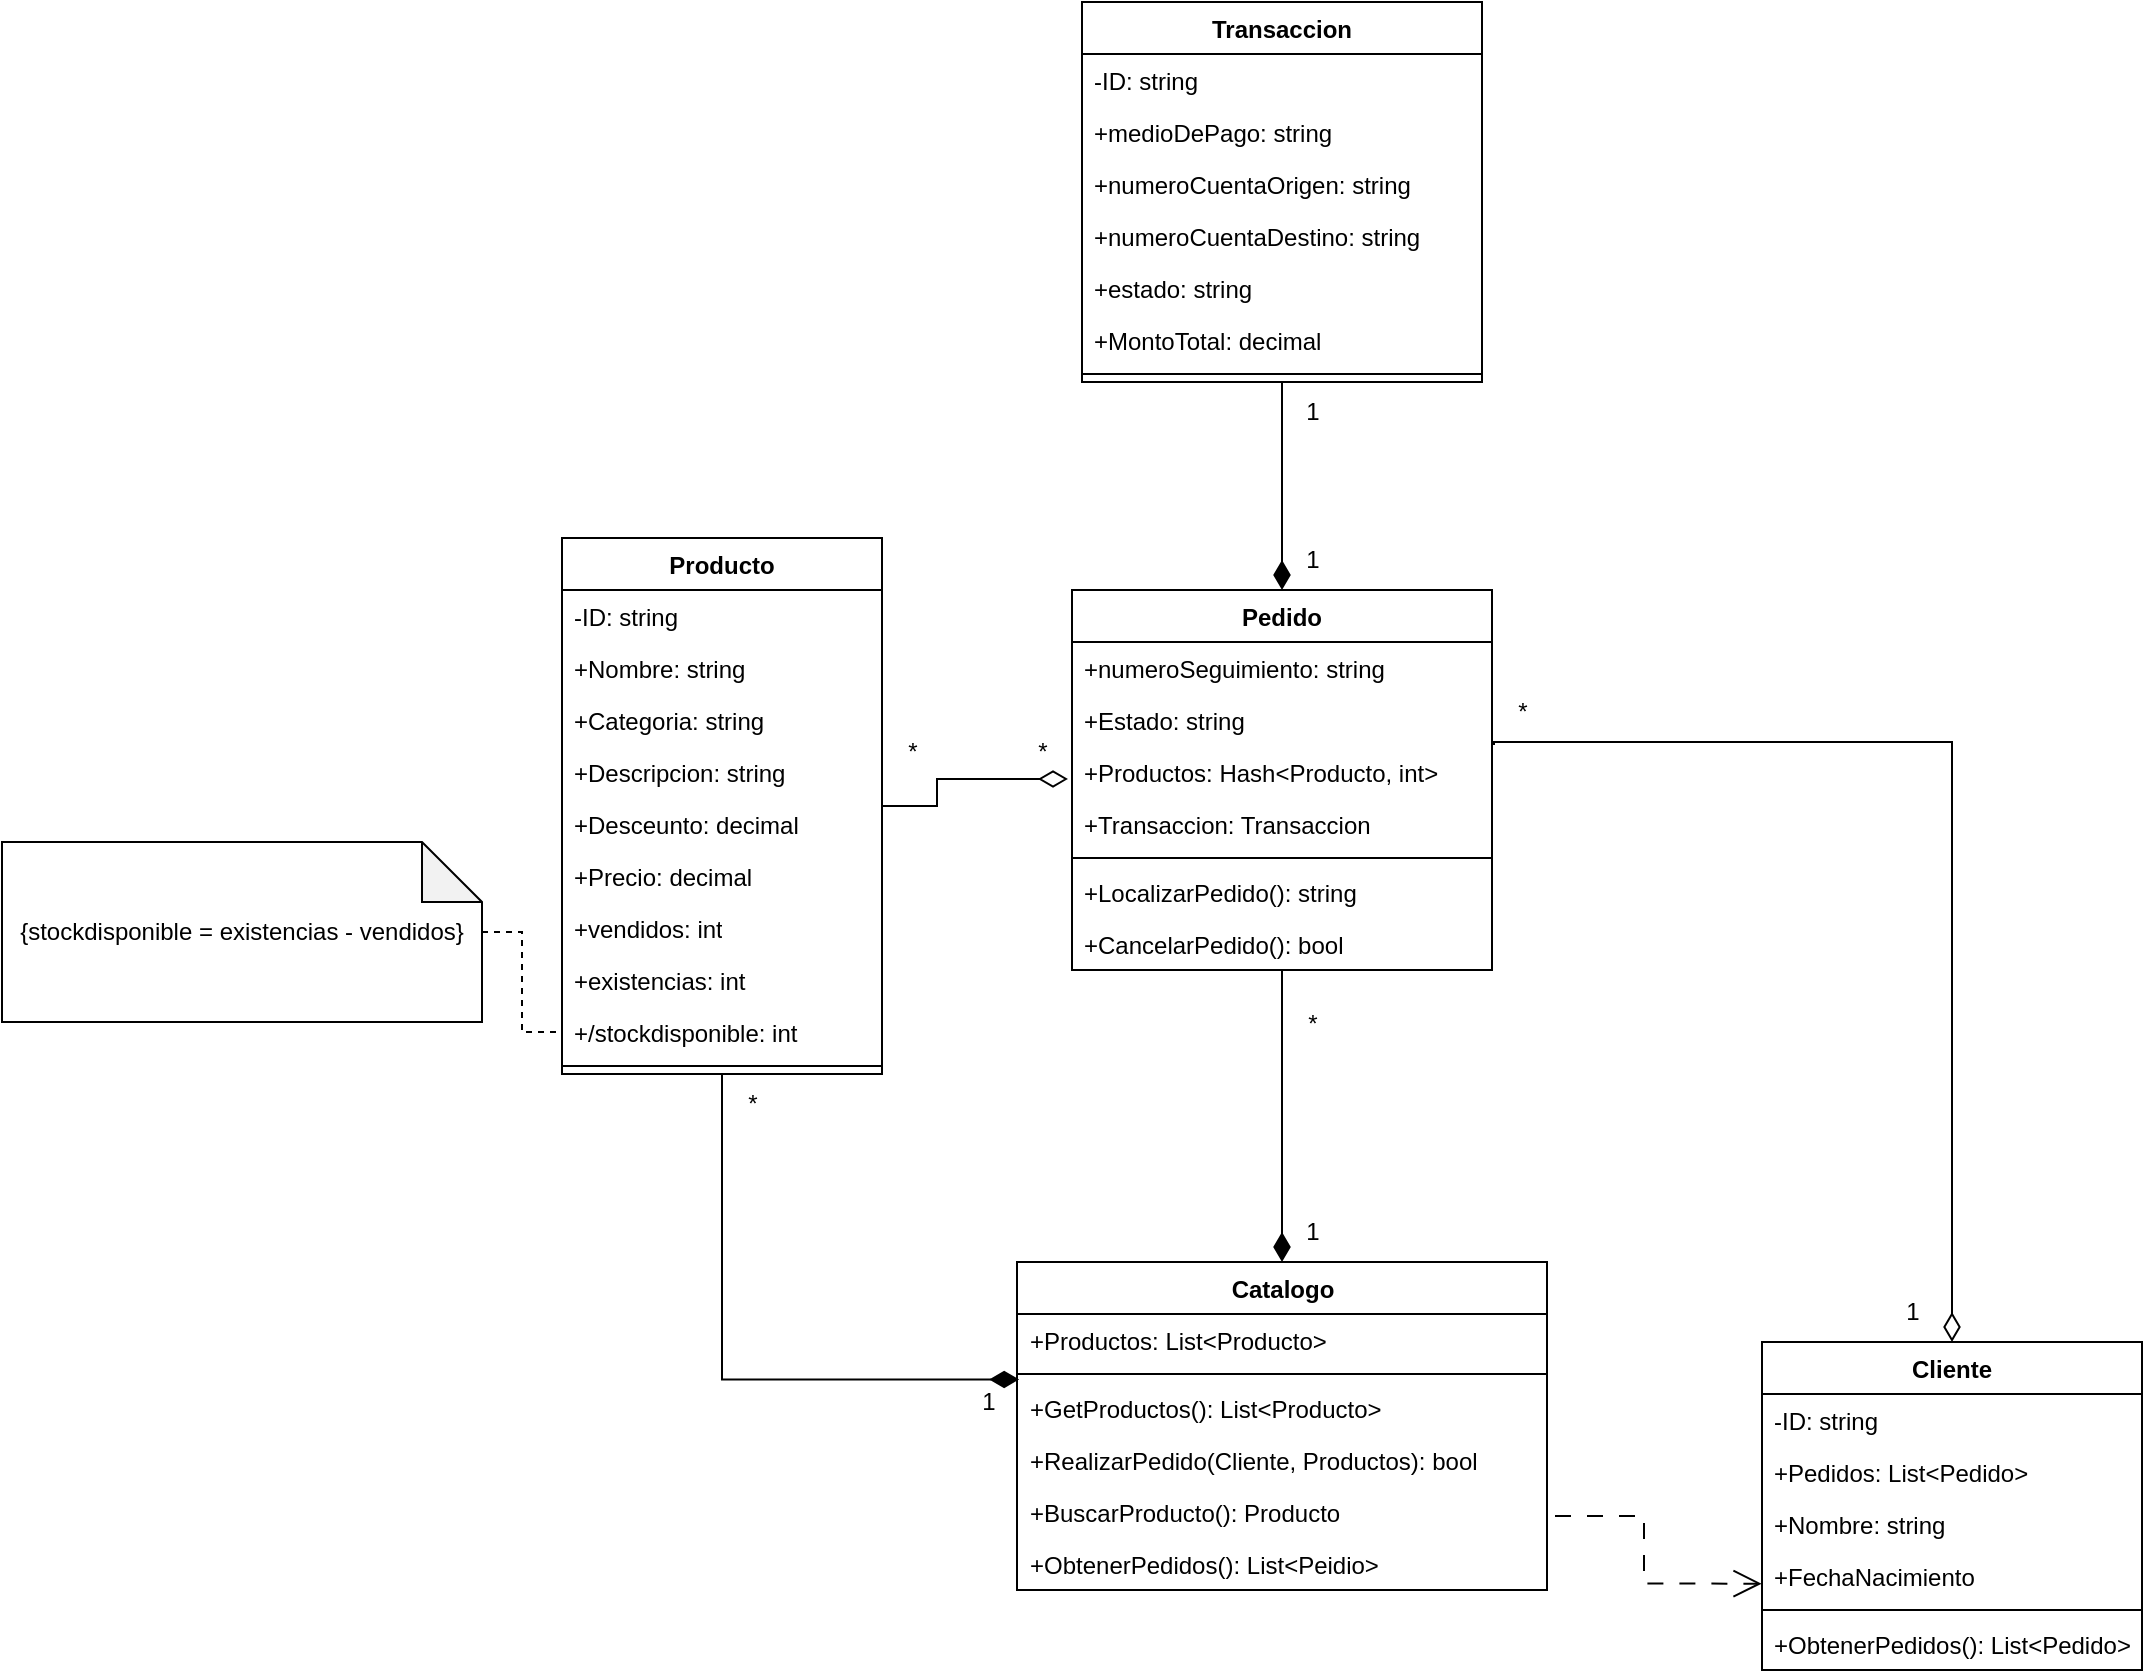 <mxfile version="21.3.5" type="device">
  <diagram id="R2lEEEUBdFMjLlhIrx00" name="Page-1">
    <mxGraphModel dx="3240" dy="2265" grid="1" gridSize="10" guides="1" tooltips="1" connect="1" arrows="1" fold="1" page="1" pageScale="1" pageWidth="850" pageHeight="1100" math="0" shadow="0" extFonts="Permanent Marker^https://fonts.googleapis.com/css?family=Permanent+Marker">
      <root>
        <mxCell id="0" />
        <mxCell id="1" parent="0" />
        <mxCell id="bKqTqYDTLXI_AB4zzsKp-73" style="edgeStyle=orthogonalEdgeStyle;rounded=0;orthogonalLoop=1;jettySize=auto;html=1;entryX=0.004;entryY=-0.049;entryDx=0;entryDy=0;entryPerimeter=0;endArrow=diamondThin;endFill=1;endSize=12;" edge="1" parent="1" source="bKqTqYDTLXI_AB4zzsKp-1" target="bKqTqYDTLXI_AB4zzsKp-66">
          <mxGeometry relative="1" as="geometry">
            <mxPoint x="470" y="600" as="targetPoint" />
          </mxGeometry>
        </mxCell>
        <mxCell id="bKqTqYDTLXI_AB4zzsKp-76" style="edgeStyle=orthogonalEdgeStyle;rounded=0;orthogonalLoop=1;jettySize=auto;html=1;entryX=0.933;entryY=0.95;entryDx=0;entryDy=0;endArrow=diamondThin;endFill=0;endSize=12;entryPerimeter=0;" edge="1" parent="1" source="bKqTqYDTLXI_AB4zzsKp-1" target="bKqTqYDTLXI_AB4zzsKp-79">
          <mxGeometry relative="1" as="geometry" />
        </mxCell>
        <mxCell id="bKqTqYDTLXI_AB4zzsKp-1" value="Producto" style="swimlane;fontStyle=1;align=center;verticalAlign=top;childLayout=stackLayout;horizontal=1;startSize=26;horizontalStack=0;resizeParent=1;resizeParentMax=0;resizeLast=0;collapsible=1;marginBottom=0;whiteSpace=wrap;html=1;" vertex="1" parent="1">
          <mxGeometry x="250" y="118" width="160" height="268" as="geometry" />
        </mxCell>
        <mxCell id="bKqTqYDTLXI_AB4zzsKp-5" value="-ID: string" style="text;strokeColor=none;fillColor=none;align=left;verticalAlign=top;spacingLeft=4;spacingRight=4;overflow=hidden;rotatable=0;points=[[0,0.5],[1,0.5]];portConstraint=eastwest;whiteSpace=wrap;html=1;" vertex="1" parent="bKqTqYDTLXI_AB4zzsKp-1">
          <mxGeometry y="26" width="160" height="26" as="geometry" />
        </mxCell>
        <mxCell id="bKqTqYDTLXI_AB4zzsKp-6" value="+Nombre: string" style="text;strokeColor=none;fillColor=none;align=left;verticalAlign=top;spacingLeft=4;spacingRight=4;overflow=hidden;rotatable=0;points=[[0,0.5],[1,0.5]];portConstraint=eastwest;whiteSpace=wrap;html=1;" vertex="1" parent="bKqTqYDTLXI_AB4zzsKp-1">
          <mxGeometry y="52" width="160" height="26" as="geometry" />
        </mxCell>
        <mxCell id="bKqTqYDTLXI_AB4zzsKp-2" value="+Categoria: string" style="text;strokeColor=none;fillColor=none;align=left;verticalAlign=top;spacingLeft=4;spacingRight=4;overflow=hidden;rotatable=0;points=[[0,0.5],[1,0.5]];portConstraint=eastwest;whiteSpace=wrap;html=1;" vertex="1" parent="bKqTqYDTLXI_AB4zzsKp-1">
          <mxGeometry y="78" width="160" height="26" as="geometry" />
        </mxCell>
        <mxCell id="bKqTqYDTLXI_AB4zzsKp-8" value="+Descripcion: string" style="text;strokeColor=none;fillColor=none;align=left;verticalAlign=top;spacingLeft=4;spacingRight=4;overflow=hidden;rotatable=0;points=[[0,0.5],[1,0.5]];portConstraint=eastwest;whiteSpace=wrap;html=1;" vertex="1" parent="bKqTqYDTLXI_AB4zzsKp-1">
          <mxGeometry y="104" width="160" height="26" as="geometry" />
        </mxCell>
        <mxCell id="bKqTqYDTLXI_AB4zzsKp-96" value="+Desceunto: decimal" style="text;strokeColor=none;fillColor=none;align=left;verticalAlign=top;spacingLeft=4;spacingRight=4;overflow=hidden;rotatable=0;points=[[0,0.5],[1,0.5]];portConstraint=eastwest;whiteSpace=wrap;html=1;" vertex="1" parent="bKqTqYDTLXI_AB4zzsKp-1">
          <mxGeometry y="130" width="160" height="26" as="geometry" />
        </mxCell>
        <mxCell id="bKqTqYDTLXI_AB4zzsKp-9" value="+Precio: decimal" style="text;strokeColor=none;fillColor=none;align=left;verticalAlign=top;spacingLeft=4;spacingRight=4;overflow=hidden;rotatable=0;points=[[0,0.5],[1,0.5]];portConstraint=eastwest;whiteSpace=wrap;html=1;" vertex="1" parent="bKqTqYDTLXI_AB4zzsKp-1">
          <mxGeometry y="156" width="160" height="26" as="geometry" />
        </mxCell>
        <mxCell id="bKqTqYDTLXI_AB4zzsKp-10" value="+vendidos: int" style="text;strokeColor=none;fillColor=none;align=left;verticalAlign=top;spacingLeft=4;spacingRight=4;overflow=hidden;rotatable=0;points=[[0,0.5],[1,0.5]];portConstraint=eastwest;whiteSpace=wrap;html=1;" vertex="1" parent="bKqTqYDTLXI_AB4zzsKp-1">
          <mxGeometry y="182" width="160" height="26" as="geometry" />
        </mxCell>
        <mxCell id="bKqTqYDTLXI_AB4zzsKp-11" value="+existencias: int" style="text;strokeColor=none;fillColor=none;align=left;verticalAlign=top;spacingLeft=4;spacingRight=4;overflow=hidden;rotatable=0;points=[[0,0.5],[1,0.5]];portConstraint=eastwest;whiteSpace=wrap;html=1;" vertex="1" parent="bKqTqYDTLXI_AB4zzsKp-1">
          <mxGeometry y="208" width="160" height="26" as="geometry" />
        </mxCell>
        <mxCell id="bKqTqYDTLXI_AB4zzsKp-7" value="+/stockdisponible: int" style="text;strokeColor=none;fillColor=none;align=left;verticalAlign=top;spacingLeft=4;spacingRight=4;overflow=hidden;rotatable=0;points=[[0,0.5],[1,0.5]];portConstraint=eastwest;whiteSpace=wrap;html=1;" vertex="1" parent="bKqTqYDTLXI_AB4zzsKp-1">
          <mxGeometry y="234" width="160" height="26" as="geometry" />
        </mxCell>
        <mxCell id="bKqTqYDTLXI_AB4zzsKp-3" value="" style="line;strokeWidth=1;fillColor=none;align=left;verticalAlign=middle;spacingTop=-1;spacingLeft=3;spacingRight=3;rotatable=0;labelPosition=right;points=[];portConstraint=eastwest;strokeColor=inherit;" vertex="1" parent="bKqTqYDTLXI_AB4zzsKp-1">
          <mxGeometry y="260" width="160" height="8" as="geometry" />
        </mxCell>
        <mxCell id="bKqTqYDTLXI_AB4zzsKp-86" style="edgeStyle=orthogonalEdgeStyle;rounded=0;orthogonalLoop=1;jettySize=auto;html=1;entryX=0;entryY=0.5;entryDx=0;entryDy=0;endArrow=none;endFill=0;dashed=1;" edge="1" parent="1" source="bKqTqYDTLXI_AB4zzsKp-12" target="bKqTqYDTLXI_AB4zzsKp-7">
          <mxGeometry relative="1" as="geometry" />
        </mxCell>
        <mxCell id="bKqTqYDTLXI_AB4zzsKp-12" value="{stockdisponible = existencias - vendidos}" style="shape=note;whiteSpace=wrap;html=1;backgroundOutline=1;darkOpacity=0.05;" vertex="1" parent="1">
          <mxGeometry x="-30" y="270" width="240" height="90" as="geometry" />
        </mxCell>
        <mxCell id="bKqTqYDTLXI_AB4zzsKp-62" style="edgeStyle=orthogonalEdgeStyle;rounded=0;orthogonalLoop=1;jettySize=auto;html=1;entryX=1;entryY=0.5;entryDx=0;entryDy=0;endArrow=none;endFill=0;endSize=15;startArrow=diamondThin;startFill=0;startSize=12;" edge="1" parent="1" source="bKqTqYDTLXI_AB4zzsKp-13">
          <mxGeometry relative="1" as="geometry">
            <mxPoint x="715" y="221.0" as="targetPoint" />
            <Array as="points">
              <mxPoint x="945" y="220" />
              <mxPoint x="716" y="220" />
              <mxPoint x="716" y="221" />
            </Array>
          </mxGeometry>
        </mxCell>
        <mxCell id="bKqTqYDTLXI_AB4zzsKp-13" value="Cliente" style="swimlane;fontStyle=1;align=center;verticalAlign=top;childLayout=stackLayout;horizontal=1;startSize=26;horizontalStack=0;resizeParent=1;resizeParentMax=0;resizeLast=0;collapsible=1;marginBottom=0;whiteSpace=wrap;html=1;" vertex="1" parent="1">
          <mxGeometry x="850" y="520" width="190" height="164" as="geometry" />
        </mxCell>
        <mxCell id="bKqTqYDTLXI_AB4zzsKp-14" value="-ID: string" style="text;strokeColor=none;fillColor=none;align=left;verticalAlign=top;spacingLeft=4;spacingRight=4;overflow=hidden;rotatable=0;points=[[0,0.5],[1,0.5]];portConstraint=eastwest;whiteSpace=wrap;html=1;" vertex="1" parent="bKqTqYDTLXI_AB4zzsKp-13">
          <mxGeometry y="26" width="190" height="26" as="geometry" />
        </mxCell>
        <mxCell id="bKqTqYDTLXI_AB4zzsKp-84" value="+Pedidos: List&amp;lt;Pedido&amp;gt;" style="text;strokeColor=none;fillColor=none;align=left;verticalAlign=top;spacingLeft=4;spacingRight=4;overflow=hidden;rotatable=0;points=[[0,0.5],[1,0.5]];portConstraint=eastwest;whiteSpace=wrap;html=1;" vertex="1" parent="bKqTqYDTLXI_AB4zzsKp-13">
          <mxGeometry y="52" width="190" height="26" as="geometry" />
        </mxCell>
        <mxCell id="bKqTqYDTLXI_AB4zzsKp-15" value="+Nombre: string" style="text;strokeColor=none;fillColor=none;align=left;verticalAlign=top;spacingLeft=4;spacingRight=4;overflow=hidden;rotatable=0;points=[[0,0.5],[1,0.5]];portConstraint=eastwest;whiteSpace=wrap;html=1;" vertex="1" parent="bKqTqYDTLXI_AB4zzsKp-13">
          <mxGeometry y="78" width="190" height="26" as="geometry" />
        </mxCell>
        <mxCell id="bKqTqYDTLXI_AB4zzsKp-18" value="+FechaNacimiento" style="text;strokeColor=none;fillColor=none;align=left;verticalAlign=top;spacingLeft=4;spacingRight=4;overflow=hidden;rotatable=0;points=[[0,0.5],[1,0.5]];portConstraint=eastwest;whiteSpace=wrap;html=1;" vertex="1" parent="bKqTqYDTLXI_AB4zzsKp-13">
          <mxGeometry y="104" width="190" height="26" as="geometry" />
        </mxCell>
        <mxCell id="bKqTqYDTLXI_AB4zzsKp-22" value="" style="line;strokeWidth=1;fillColor=none;align=left;verticalAlign=middle;spacingTop=-1;spacingLeft=3;spacingRight=3;rotatable=0;labelPosition=right;points=[];portConstraint=eastwest;strokeColor=inherit;" vertex="1" parent="bKqTqYDTLXI_AB4zzsKp-13">
          <mxGeometry y="130" width="190" height="8" as="geometry" />
        </mxCell>
        <mxCell id="bKqTqYDTLXI_AB4zzsKp-23" value="+ObtenerPedidos(): List&amp;lt;Pedido&amp;gt;" style="text;strokeColor=none;fillColor=none;align=left;verticalAlign=top;spacingLeft=4;spacingRight=4;overflow=hidden;rotatable=0;points=[[0,0.5],[1,0.5]];portConstraint=eastwest;whiteSpace=wrap;html=1;" vertex="1" parent="bKqTqYDTLXI_AB4zzsKp-13">
          <mxGeometry y="138" width="190" height="26" as="geometry" />
        </mxCell>
        <mxCell id="bKqTqYDTLXI_AB4zzsKp-61" style="edgeStyle=orthogonalEdgeStyle;rounded=0;orthogonalLoop=1;jettySize=auto;html=1;endArrow=diamondThin;endFill=1;endSize=12;" edge="1" parent="1" source="bKqTqYDTLXI_AB4zzsKp-24" target="bKqTqYDTLXI_AB4zzsKp-47">
          <mxGeometry relative="1" as="geometry" />
        </mxCell>
        <mxCell id="bKqTqYDTLXI_AB4zzsKp-24" value="Pedido" style="swimlane;fontStyle=1;align=center;verticalAlign=top;childLayout=stackLayout;horizontal=1;startSize=26;horizontalStack=0;resizeParent=1;resizeParentMax=0;resizeLast=0;collapsible=1;marginBottom=0;whiteSpace=wrap;html=1;" vertex="1" parent="1">
          <mxGeometry x="505" y="144" width="210" height="190" as="geometry" />
        </mxCell>
        <mxCell id="bKqTqYDTLXI_AB4zzsKp-25" value="+numeroSeguimiento: string" style="text;strokeColor=none;fillColor=none;align=left;verticalAlign=top;spacingLeft=4;spacingRight=4;overflow=hidden;rotatable=0;points=[[0,0.5],[1,0.5]];portConstraint=eastwest;whiteSpace=wrap;html=1;" vertex="1" parent="bKqTqYDTLXI_AB4zzsKp-24">
          <mxGeometry y="26" width="210" height="26" as="geometry" />
        </mxCell>
        <mxCell id="bKqTqYDTLXI_AB4zzsKp-68" value="+Estado: string" style="text;strokeColor=none;fillColor=none;align=left;verticalAlign=top;spacingLeft=4;spacingRight=4;overflow=hidden;rotatable=0;points=[[0,0.5],[1,0.5]];portConstraint=eastwest;whiteSpace=wrap;html=1;" vertex="1" parent="bKqTqYDTLXI_AB4zzsKp-24">
          <mxGeometry y="52" width="210" height="26" as="geometry" />
        </mxCell>
        <mxCell id="bKqTqYDTLXI_AB4zzsKp-29" value="+Productos: Hash&amp;lt;Producto, int&amp;gt;" style="text;strokeColor=none;fillColor=none;align=left;verticalAlign=top;spacingLeft=4;spacingRight=4;overflow=hidden;rotatable=0;points=[[0,0.5],[1,0.5]];portConstraint=eastwest;whiteSpace=wrap;html=1;" vertex="1" parent="bKqTqYDTLXI_AB4zzsKp-24">
          <mxGeometry y="78" width="210" height="26" as="geometry" />
        </mxCell>
        <mxCell id="bKqTqYDTLXI_AB4zzsKp-32" value="+Transaccion: Transaccion" style="text;strokeColor=none;fillColor=none;align=left;verticalAlign=top;spacingLeft=4;spacingRight=4;overflow=hidden;rotatable=0;points=[[0,0.5],[1,0.5]];portConstraint=eastwest;whiteSpace=wrap;html=1;" vertex="1" parent="bKqTqYDTLXI_AB4zzsKp-24">
          <mxGeometry y="104" width="210" height="26" as="geometry" />
        </mxCell>
        <mxCell id="bKqTqYDTLXI_AB4zzsKp-33" value="" style="line;strokeWidth=1;fillColor=none;align=left;verticalAlign=middle;spacingTop=-1;spacingLeft=3;spacingRight=3;rotatable=0;labelPosition=right;points=[];portConstraint=eastwest;strokeColor=inherit;" vertex="1" parent="bKqTqYDTLXI_AB4zzsKp-24">
          <mxGeometry y="130" width="210" height="8" as="geometry" />
        </mxCell>
        <mxCell id="bKqTqYDTLXI_AB4zzsKp-67" value="+LocalizarPedido(): string" style="text;strokeColor=none;fillColor=none;align=left;verticalAlign=top;spacingLeft=4;spacingRight=4;overflow=hidden;rotatable=0;points=[[0,0.5],[1,0.5]];portConstraint=eastwest;whiteSpace=wrap;html=1;" vertex="1" parent="bKqTqYDTLXI_AB4zzsKp-24">
          <mxGeometry y="138" width="210" height="26" as="geometry" />
        </mxCell>
        <mxCell id="bKqTqYDTLXI_AB4zzsKp-34" value="+CancelarPedido(): bool" style="text;strokeColor=none;fillColor=none;align=left;verticalAlign=top;spacingLeft=4;spacingRight=4;overflow=hidden;rotatable=0;points=[[0,0.5],[1,0.5]];portConstraint=eastwest;whiteSpace=wrap;html=1;" vertex="1" parent="bKqTqYDTLXI_AB4zzsKp-24">
          <mxGeometry y="164" width="210" height="26" as="geometry" />
        </mxCell>
        <mxCell id="bKqTqYDTLXI_AB4zzsKp-63" style="edgeStyle=orthogonalEdgeStyle;rounded=0;orthogonalLoop=1;jettySize=auto;html=1;entryX=0.5;entryY=0;entryDx=0;entryDy=0;endArrow=diamondThin;endFill=1;endSize=12;" edge="1" parent="1" source="bKqTqYDTLXI_AB4zzsKp-36" target="bKqTqYDTLXI_AB4zzsKp-24">
          <mxGeometry relative="1" as="geometry" />
        </mxCell>
        <mxCell id="bKqTqYDTLXI_AB4zzsKp-36" value="Transaccion" style="swimlane;fontStyle=1;align=center;verticalAlign=top;childLayout=stackLayout;horizontal=1;startSize=26;horizontalStack=0;resizeParent=1;resizeParentMax=0;resizeLast=0;collapsible=1;marginBottom=0;whiteSpace=wrap;html=1;" vertex="1" parent="1">
          <mxGeometry x="510" y="-150" width="200" height="190" as="geometry" />
        </mxCell>
        <mxCell id="bKqTqYDTLXI_AB4zzsKp-37" value="-ID: string" style="text;strokeColor=none;fillColor=none;align=left;verticalAlign=top;spacingLeft=4;spacingRight=4;overflow=hidden;rotatable=0;points=[[0,0.5],[1,0.5]];portConstraint=eastwest;whiteSpace=wrap;html=1;" vertex="1" parent="bKqTqYDTLXI_AB4zzsKp-36">
          <mxGeometry y="26" width="200" height="26" as="geometry" />
        </mxCell>
        <mxCell id="bKqTqYDTLXI_AB4zzsKp-40" value="+medioDePago: string" style="text;strokeColor=none;fillColor=none;align=left;verticalAlign=top;spacingLeft=4;spacingRight=4;overflow=hidden;rotatable=0;points=[[0,0.5],[1,0.5]];portConstraint=eastwest;whiteSpace=wrap;html=1;" vertex="1" parent="bKqTqYDTLXI_AB4zzsKp-36">
          <mxGeometry y="52" width="200" height="26" as="geometry" />
        </mxCell>
        <mxCell id="bKqTqYDTLXI_AB4zzsKp-71" value="+numeroCuentaOrigen: string" style="text;strokeColor=none;fillColor=none;align=left;verticalAlign=top;spacingLeft=4;spacingRight=4;overflow=hidden;rotatable=0;points=[[0,0.5],[1,0.5]];portConstraint=eastwest;whiteSpace=wrap;html=1;" vertex="1" parent="bKqTqYDTLXI_AB4zzsKp-36">
          <mxGeometry y="78" width="200" height="26" as="geometry" />
        </mxCell>
        <mxCell id="bKqTqYDTLXI_AB4zzsKp-70" value="+numeroCuentaDestino: string" style="text;strokeColor=none;fillColor=none;align=left;verticalAlign=top;spacingLeft=4;spacingRight=4;overflow=hidden;rotatable=0;points=[[0,0.5],[1,0.5]];portConstraint=eastwest;whiteSpace=wrap;html=1;" vertex="1" parent="bKqTqYDTLXI_AB4zzsKp-36">
          <mxGeometry y="104" width="200" height="26" as="geometry" />
        </mxCell>
        <mxCell id="bKqTqYDTLXI_AB4zzsKp-72" value="+estado: string" style="text;strokeColor=none;fillColor=none;align=left;verticalAlign=top;spacingLeft=4;spacingRight=4;overflow=hidden;rotatable=0;points=[[0,0.5],[1,0.5]];portConstraint=eastwest;whiteSpace=wrap;html=1;" vertex="1" parent="bKqTqYDTLXI_AB4zzsKp-36">
          <mxGeometry y="130" width="200" height="26" as="geometry" />
        </mxCell>
        <mxCell id="bKqTqYDTLXI_AB4zzsKp-41" value="+MontoTotal: decimal" style="text;strokeColor=none;fillColor=none;align=left;verticalAlign=top;spacingLeft=4;spacingRight=4;overflow=hidden;rotatable=0;points=[[0,0.5],[1,0.5]];portConstraint=eastwest;whiteSpace=wrap;html=1;" vertex="1" parent="bKqTqYDTLXI_AB4zzsKp-36">
          <mxGeometry y="156" width="200" height="26" as="geometry" />
        </mxCell>
        <mxCell id="bKqTqYDTLXI_AB4zzsKp-45" value="" style="line;strokeWidth=1;fillColor=none;align=left;verticalAlign=middle;spacingTop=-1;spacingLeft=3;spacingRight=3;rotatable=0;labelPosition=right;points=[];portConstraint=eastwest;strokeColor=inherit;" vertex="1" parent="bKqTqYDTLXI_AB4zzsKp-36">
          <mxGeometry y="182" width="200" height="8" as="geometry" />
        </mxCell>
        <mxCell id="bKqTqYDTLXI_AB4zzsKp-59" style="edgeStyle=orthogonalEdgeStyle;rounded=0;orthogonalLoop=1;jettySize=auto;html=1;entryX=-0.001;entryY=0.647;entryDx=0;entryDy=0;entryPerimeter=0;endArrow=open;endFill=0;endSize=12;dashed=1;dashPattern=8 8;exitX=1;exitY=0.5;exitDx=0;exitDy=0;" edge="1" parent="1" source="bKqTqYDTLXI_AB4zzsKp-65" target="bKqTqYDTLXI_AB4zzsKp-18">
          <mxGeometry relative="1" as="geometry">
            <Array as="points">
              <mxPoint x="791" y="607" />
              <mxPoint x="791" y="641" />
            </Array>
          </mxGeometry>
        </mxCell>
        <mxCell id="bKqTqYDTLXI_AB4zzsKp-47" value="Catalogo" style="swimlane;fontStyle=1;align=center;verticalAlign=top;childLayout=stackLayout;horizontal=1;startSize=26;horizontalStack=0;resizeParent=1;resizeParentMax=0;resizeLast=0;collapsible=1;marginBottom=0;whiteSpace=wrap;html=1;" vertex="1" parent="1">
          <mxGeometry x="477.5" y="480" width="265" height="164" as="geometry" />
        </mxCell>
        <mxCell id="bKqTqYDTLXI_AB4zzsKp-54" value="+Productos: List&amp;lt;Producto&amp;gt;" style="text;strokeColor=none;fillColor=none;align=left;verticalAlign=top;spacingLeft=4;spacingRight=4;overflow=hidden;rotatable=0;points=[[0,0.5],[1,0.5]];portConstraint=eastwest;whiteSpace=wrap;html=1;" vertex="1" parent="bKqTqYDTLXI_AB4zzsKp-47">
          <mxGeometry y="26" width="265" height="26" as="geometry" />
        </mxCell>
        <mxCell id="bKqTqYDTLXI_AB4zzsKp-56" value="" style="line;strokeWidth=1;fillColor=none;align=left;verticalAlign=middle;spacingTop=-1;spacingLeft=3;spacingRight=3;rotatable=0;labelPosition=right;points=[];portConstraint=eastwest;strokeColor=inherit;" vertex="1" parent="bKqTqYDTLXI_AB4zzsKp-47">
          <mxGeometry y="52" width="265" height="8" as="geometry" />
        </mxCell>
        <mxCell id="bKqTqYDTLXI_AB4zzsKp-66" value="+GetProductos(): List&amp;lt;Producto&amp;gt;" style="text;strokeColor=none;fillColor=none;align=left;verticalAlign=top;spacingLeft=4;spacingRight=4;overflow=hidden;rotatable=0;points=[[0,0.5],[1,0.5]];portConstraint=eastwest;whiteSpace=wrap;html=1;" vertex="1" parent="bKqTqYDTLXI_AB4zzsKp-47">
          <mxGeometry y="60" width="265" height="26" as="geometry" />
        </mxCell>
        <mxCell id="bKqTqYDTLXI_AB4zzsKp-65" value="+RealizarPedido(Cliente, Productos): bool" style="text;strokeColor=none;fillColor=none;align=left;verticalAlign=top;spacingLeft=4;spacingRight=4;overflow=hidden;rotatable=0;points=[[0,0.5],[1,0.5]];portConstraint=eastwest;whiteSpace=wrap;html=1;" vertex="1" parent="bKqTqYDTLXI_AB4zzsKp-47">
          <mxGeometry y="86" width="265" height="26" as="geometry" />
        </mxCell>
        <mxCell id="bKqTqYDTLXI_AB4zzsKp-85" value="+BuscarProducto(): Producto" style="text;strokeColor=none;fillColor=none;align=left;verticalAlign=top;spacingLeft=4;spacingRight=4;overflow=hidden;rotatable=0;points=[[0,0.5],[1,0.5]];portConstraint=eastwest;whiteSpace=wrap;html=1;" vertex="1" parent="bKqTqYDTLXI_AB4zzsKp-47">
          <mxGeometry y="112" width="265" height="26" as="geometry" />
        </mxCell>
        <mxCell id="bKqTqYDTLXI_AB4zzsKp-57" value="+ObtenerPedidos(): List&amp;lt;Peidio&amp;gt;" style="text;strokeColor=none;fillColor=none;align=left;verticalAlign=top;spacingLeft=4;spacingRight=4;overflow=hidden;rotatable=0;points=[[0,0.5],[1,0.5]];portConstraint=eastwest;whiteSpace=wrap;html=1;" vertex="1" parent="bKqTqYDTLXI_AB4zzsKp-47">
          <mxGeometry y="138" width="265" height="26" as="geometry" />
        </mxCell>
        <mxCell id="bKqTqYDTLXI_AB4zzsKp-74" value="*" style="text;html=1;align=center;verticalAlign=middle;resizable=0;points=[];autosize=1;strokeColor=none;fillColor=none;" vertex="1" parent="1">
          <mxGeometry x="330" y="386" width="30" height="30" as="geometry" />
        </mxCell>
        <mxCell id="bKqTqYDTLXI_AB4zzsKp-75" value="1" style="text;html=1;align=center;verticalAlign=middle;resizable=0;points=[];autosize=1;strokeColor=none;fillColor=none;" vertex="1" parent="1">
          <mxGeometry x="447.5" y="535" width="30" height="30" as="geometry" />
        </mxCell>
        <mxCell id="bKqTqYDTLXI_AB4zzsKp-77" value="*" style="text;html=1;align=center;verticalAlign=middle;resizable=0;points=[];autosize=1;strokeColor=none;fillColor=none;" vertex="1" parent="1">
          <mxGeometry x="410" y="210" width="30" height="30" as="geometry" />
        </mxCell>
        <mxCell id="bKqTqYDTLXI_AB4zzsKp-79" value="*" style="text;html=1;align=center;verticalAlign=middle;resizable=0;points=[];autosize=1;strokeColor=none;fillColor=none;" vertex="1" parent="1">
          <mxGeometry x="475" y="210" width="30" height="30" as="geometry" />
        </mxCell>
        <mxCell id="bKqTqYDTLXI_AB4zzsKp-80" value="*" style="text;html=1;align=center;verticalAlign=middle;resizable=0;points=[];autosize=1;strokeColor=none;fillColor=none;" vertex="1" parent="1">
          <mxGeometry x="610" y="346" width="30" height="30" as="geometry" />
        </mxCell>
        <mxCell id="bKqTqYDTLXI_AB4zzsKp-81" value="1" style="text;html=1;align=center;verticalAlign=middle;resizable=0;points=[];autosize=1;strokeColor=none;fillColor=none;" vertex="1" parent="1">
          <mxGeometry x="610" y="450" width="30" height="30" as="geometry" />
        </mxCell>
        <mxCell id="bKqTqYDTLXI_AB4zzsKp-82" value="1" style="text;html=1;align=center;verticalAlign=middle;resizable=0;points=[];autosize=1;strokeColor=none;fillColor=none;" vertex="1" parent="1">
          <mxGeometry x="910" y="490" width="30" height="30" as="geometry" />
        </mxCell>
        <mxCell id="bKqTqYDTLXI_AB4zzsKp-83" value="*" style="text;html=1;align=center;verticalAlign=middle;resizable=0;points=[];autosize=1;strokeColor=none;fillColor=none;" vertex="1" parent="1">
          <mxGeometry x="715" y="190" width="30" height="30" as="geometry" />
        </mxCell>
        <mxCell id="bKqTqYDTLXI_AB4zzsKp-97" value="1" style="text;html=1;align=center;verticalAlign=middle;resizable=0;points=[];autosize=1;strokeColor=none;fillColor=none;" vertex="1" parent="1">
          <mxGeometry x="610" y="40" width="30" height="30" as="geometry" />
        </mxCell>
        <mxCell id="bKqTqYDTLXI_AB4zzsKp-98" value="1" style="text;html=1;align=center;verticalAlign=middle;resizable=0;points=[];autosize=1;strokeColor=none;fillColor=none;" vertex="1" parent="1">
          <mxGeometry x="610" y="114" width="30" height="30" as="geometry" />
        </mxCell>
      </root>
    </mxGraphModel>
  </diagram>
</mxfile>
